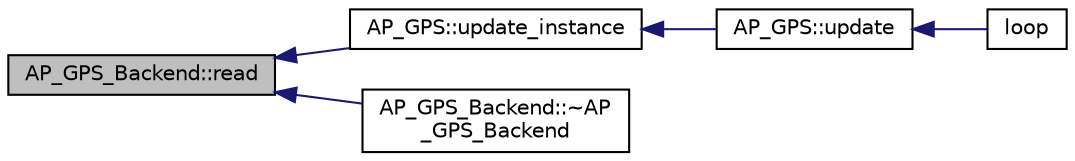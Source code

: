digraph "AP_GPS_Backend::read"
{
 // INTERACTIVE_SVG=YES
  edge [fontname="Helvetica",fontsize="10",labelfontname="Helvetica",labelfontsize="10"];
  node [fontname="Helvetica",fontsize="10",shape=record];
  rankdir="LR";
  Node1 [label="AP_GPS_Backend::read",height=0.2,width=0.4,color="black", fillcolor="grey75", style="filled", fontcolor="black"];
  Node1 -> Node2 [dir="back",color="midnightblue",fontsize="10",style="solid",fontname="Helvetica"];
  Node2 [label="AP_GPS::update_instance",height=0.2,width=0.4,color="black", fillcolor="white", style="filled",URL="$classAP__GPS.html#a83302e8b52e5d01ae67375b3542eb460"];
  Node2 -> Node3 [dir="back",color="midnightblue",fontsize="10",style="solid",fontname="Helvetica"];
  Node3 [label="AP_GPS::update",height=0.2,width=0.4,color="black", fillcolor="white", style="filled",URL="$classAP__GPS.html#afe04427a47ab5e630cb979815abd911e"];
  Node3 -> Node4 [dir="back",color="midnightblue",fontsize="10",style="solid",fontname="Helvetica"];
  Node4 [label="loop",height=0.2,width=0.4,color="black", fillcolor="white", style="filled",URL="$GPS__AUTO__test_8cpp.html#afe461d27b9c48d5921c00d521181f12f"];
  Node1 -> Node5 [dir="back",color="midnightblue",fontsize="10",style="solid",fontname="Helvetica"];
  Node5 [label="AP_GPS_Backend::~AP\l_GPS_Backend",height=0.2,width=0.4,color="black", fillcolor="white", style="filled",URL="$classAP__GPS__Backend.html#a478cd77a557e80f9eadf047f5f7b3a28"];
}
